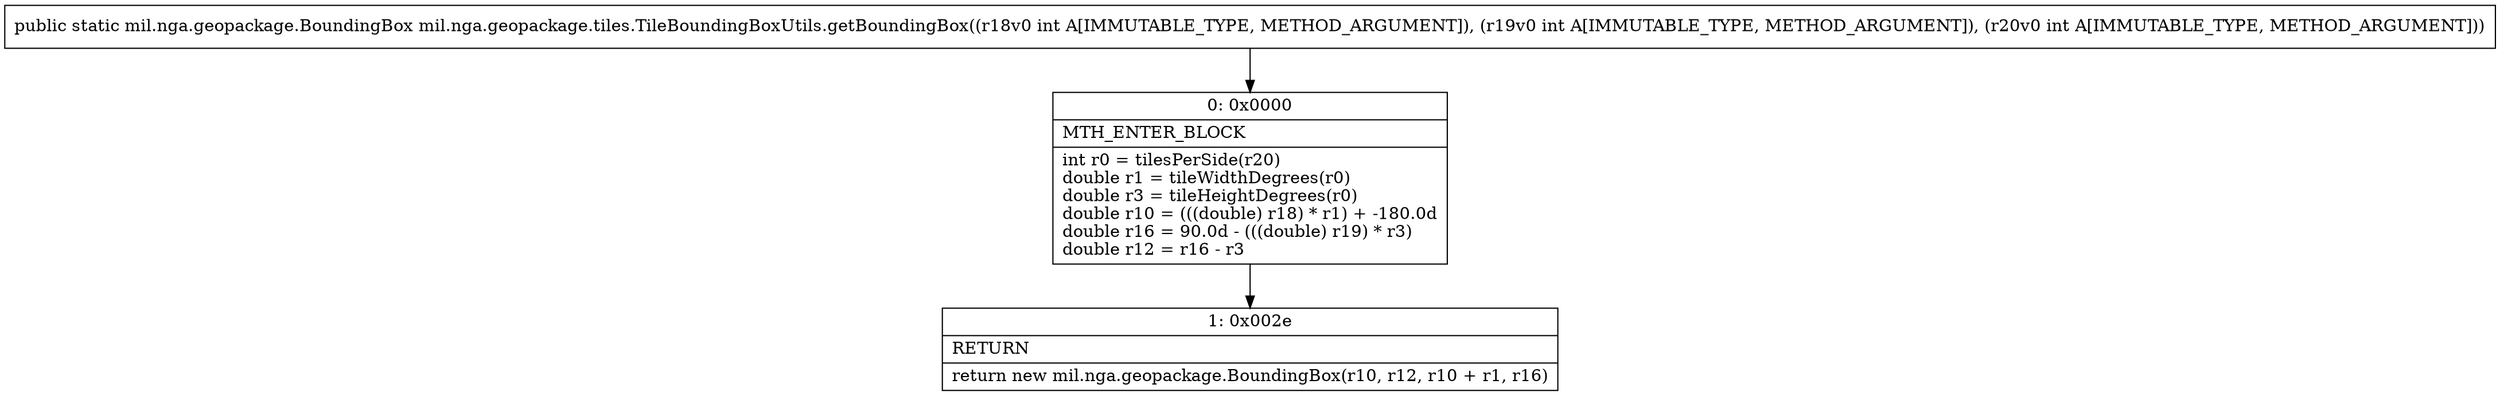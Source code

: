 digraph "CFG formil.nga.geopackage.tiles.TileBoundingBoxUtils.getBoundingBox(III)Lmil\/nga\/geopackage\/BoundingBox;" {
Node_0 [shape=record,label="{0\:\ 0x0000|MTH_ENTER_BLOCK\l|int r0 = tilesPerSide(r20)\ldouble r1 = tileWidthDegrees(r0)\ldouble r3 = tileHeightDegrees(r0)\ldouble r10 = (((double) r18) * r1) + \-180.0d\ldouble r16 = 90.0d \- (((double) r19) * r3)\ldouble r12 = r16 \- r3\l}"];
Node_1 [shape=record,label="{1\:\ 0x002e|RETURN\l|return new mil.nga.geopackage.BoundingBox(r10, r12, r10 + r1, r16)\l}"];
MethodNode[shape=record,label="{public static mil.nga.geopackage.BoundingBox mil.nga.geopackage.tiles.TileBoundingBoxUtils.getBoundingBox((r18v0 int A[IMMUTABLE_TYPE, METHOD_ARGUMENT]), (r19v0 int A[IMMUTABLE_TYPE, METHOD_ARGUMENT]), (r20v0 int A[IMMUTABLE_TYPE, METHOD_ARGUMENT])) }"];
MethodNode -> Node_0;
Node_0 -> Node_1;
}

